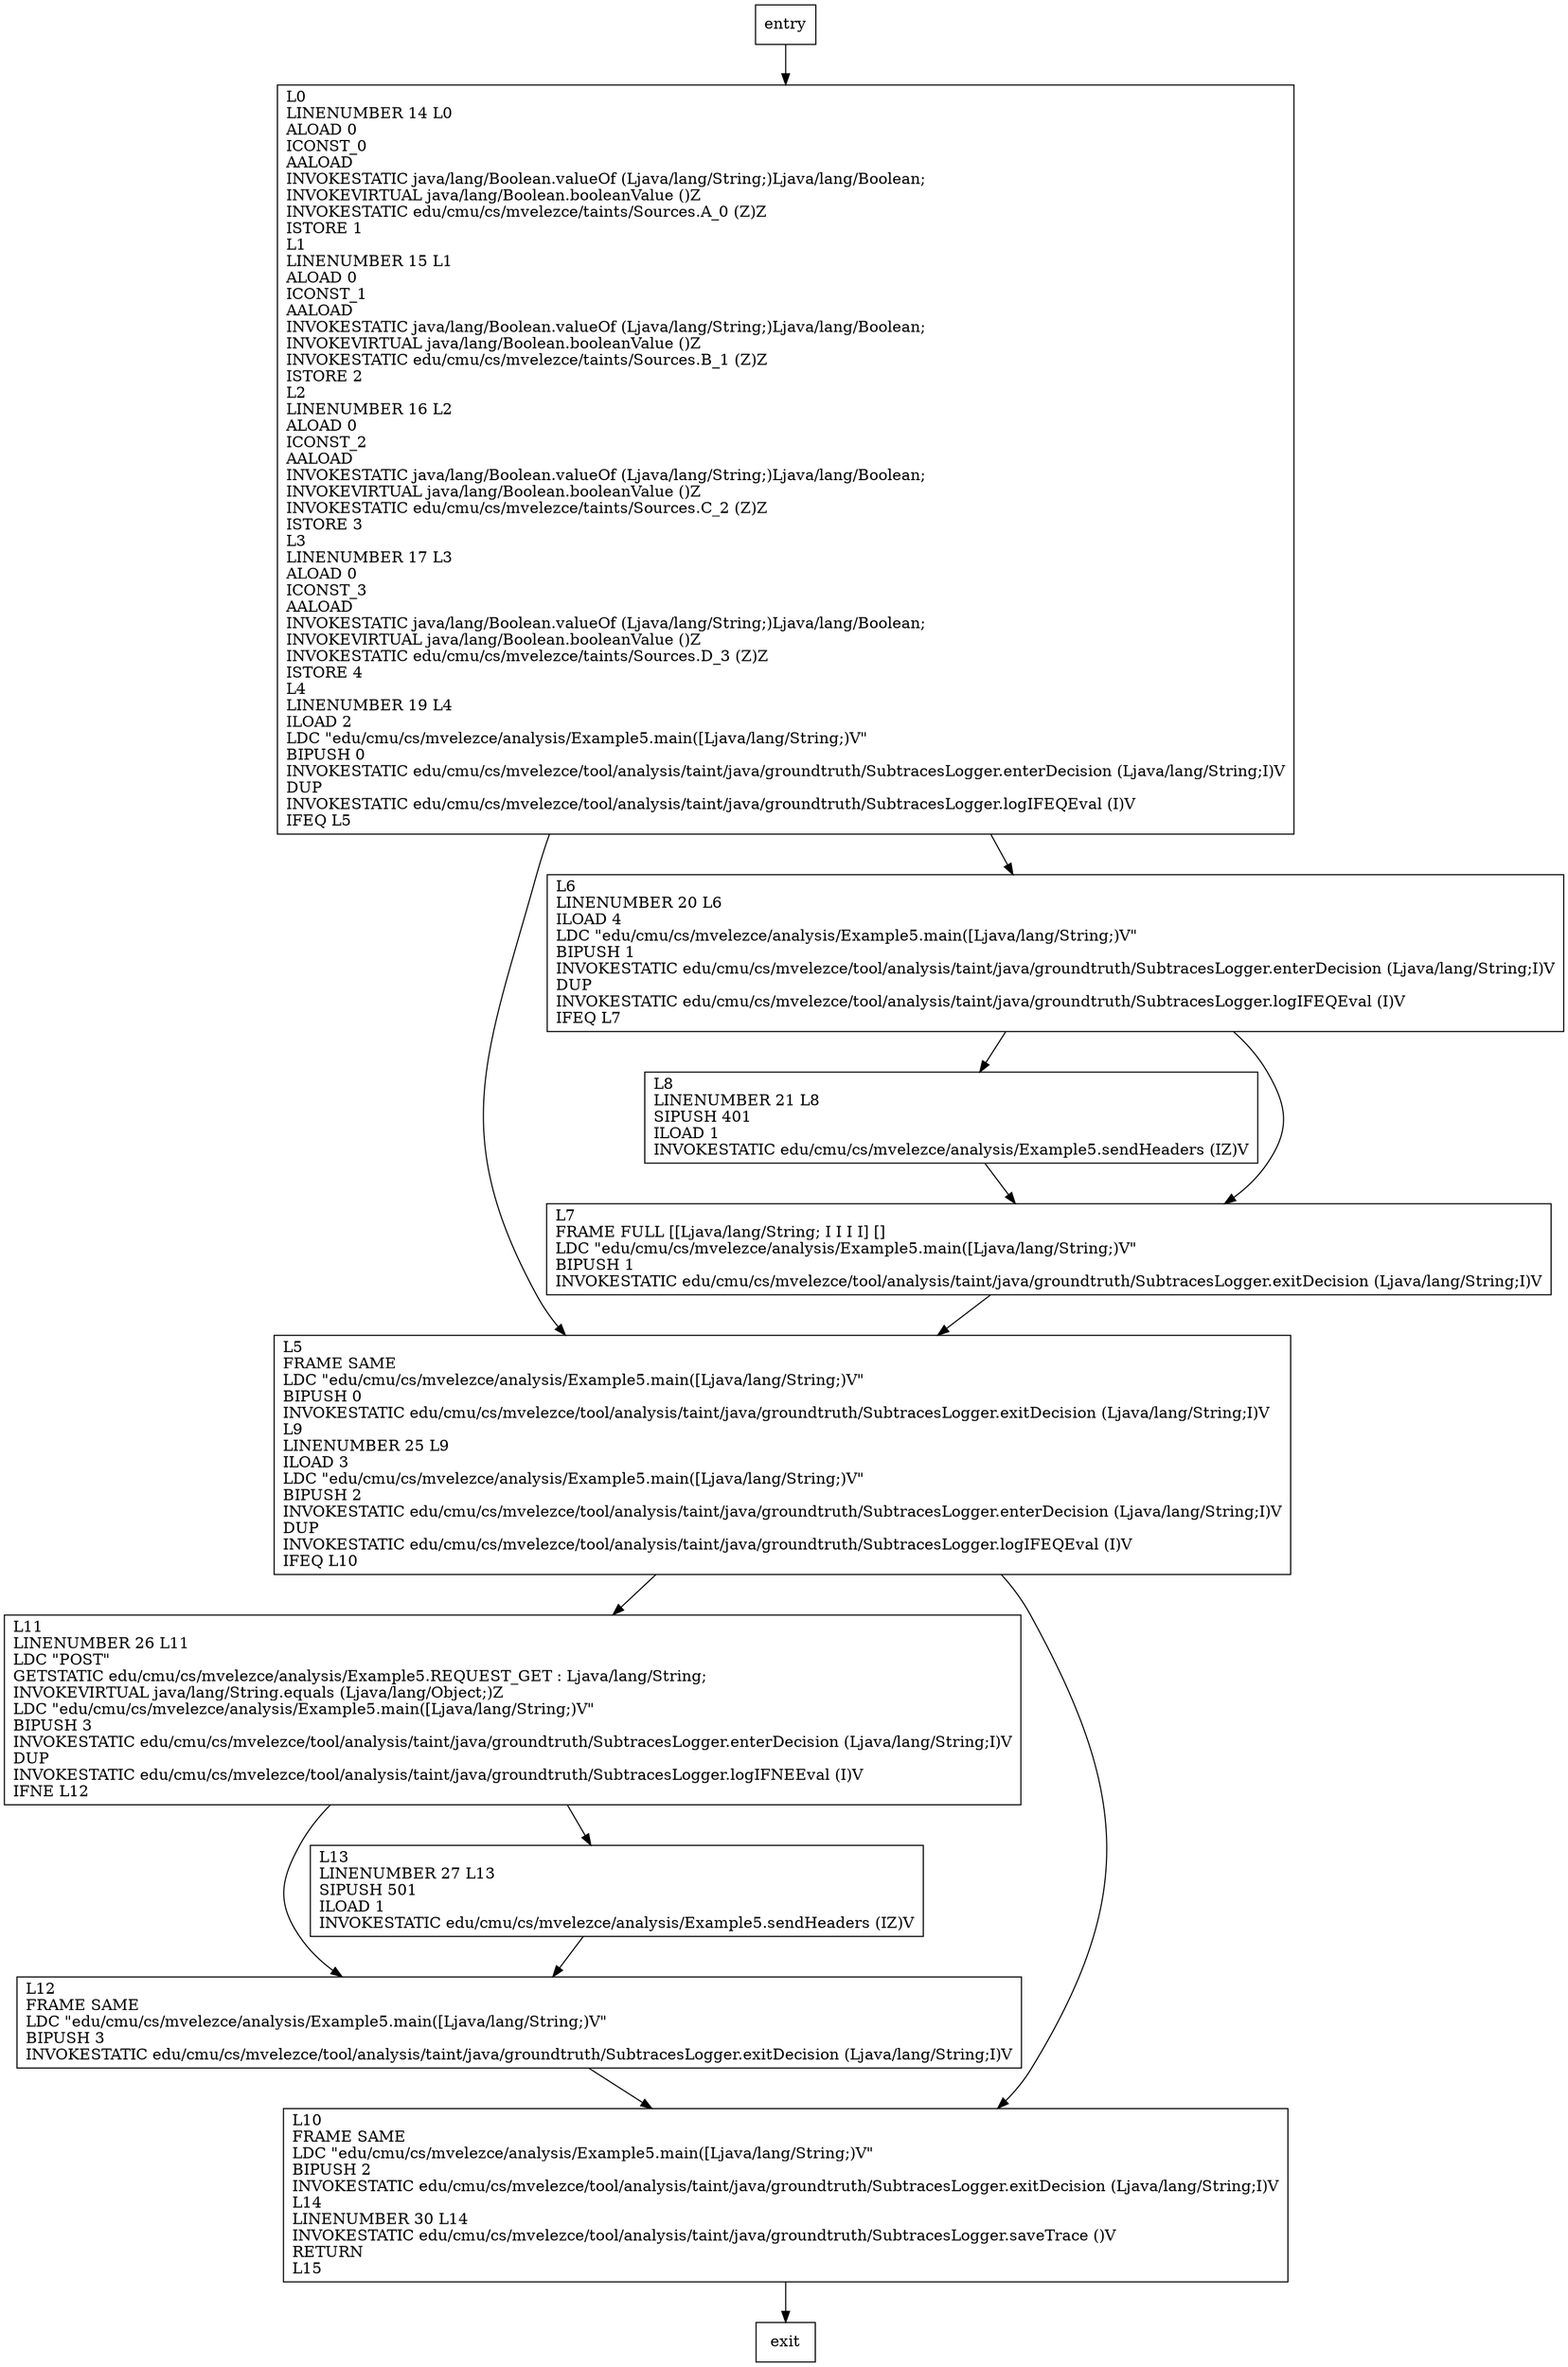 digraph main {
node [shape=record];
2055593048 [label="L12\lFRAME SAME\lLDC \"edu/cmu/cs/mvelezce/analysis/Example5.main([Ljava/lang/String;)V\"\lBIPUSH 3\lINVOKESTATIC edu/cmu/cs/mvelezce/tool/analysis/taint/java/groundtruth/SubtracesLogger.exitDecision (Ljava/lang/String;I)V\l"];
2031149831 [label="L5\lFRAME SAME\lLDC \"edu/cmu/cs/mvelezce/analysis/Example5.main([Ljava/lang/String;)V\"\lBIPUSH 0\lINVOKESTATIC edu/cmu/cs/mvelezce/tool/analysis/taint/java/groundtruth/SubtracesLogger.exitDecision (Ljava/lang/String;I)V\lL9\lLINENUMBER 25 L9\lILOAD 3\lLDC \"edu/cmu/cs/mvelezce/analysis/Example5.main([Ljava/lang/String;)V\"\lBIPUSH 2\lINVOKESTATIC edu/cmu/cs/mvelezce/tool/analysis/taint/java/groundtruth/SubtracesLogger.enterDecision (Ljava/lang/String;I)V\lDUP\lINVOKESTATIC edu/cmu/cs/mvelezce/tool/analysis/taint/java/groundtruth/SubtracesLogger.logIFEQEval (I)V\lIFEQ L10\l"];
1175102030 [label="L8\lLINENUMBER 21 L8\lSIPUSH 401\lILOAD 1\lINVOKESTATIC edu/cmu/cs/mvelezce/analysis/Example5.sendHeaders (IZ)V\l"];
1913391510 [label="L6\lLINENUMBER 20 L6\lILOAD 4\lLDC \"edu/cmu/cs/mvelezce/analysis/Example5.main([Ljava/lang/String;)V\"\lBIPUSH 1\lINVOKESTATIC edu/cmu/cs/mvelezce/tool/analysis/taint/java/groundtruth/SubtracesLogger.enterDecision (Ljava/lang/String;I)V\lDUP\lINVOKESTATIC edu/cmu/cs/mvelezce/tool/analysis/taint/java/groundtruth/SubtracesLogger.logIFEQEval (I)V\lIFEQ L7\l"];
786542615 [label="L13\lLINENUMBER 27 L13\lSIPUSH 501\lILOAD 1\lINVOKESTATIC edu/cmu/cs/mvelezce/analysis/Example5.sendHeaders (IZ)V\l"];
1987490489 [label="L0\lLINENUMBER 14 L0\lALOAD 0\lICONST_0\lAALOAD\lINVOKESTATIC java/lang/Boolean.valueOf (Ljava/lang/String;)Ljava/lang/Boolean;\lINVOKEVIRTUAL java/lang/Boolean.booleanValue ()Z\lINVOKESTATIC edu/cmu/cs/mvelezce/taints/Sources.A_0 (Z)Z\lISTORE 1\lL1\lLINENUMBER 15 L1\lALOAD 0\lICONST_1\lAALOAD\lINVOKESTATIC java/lang/Boolean.valueOf (Ljava/lang/String;)Ljava/lang/Boolean;\lINVOKEVIRTUAL java/lang/Boolean.booleanValue ()Z\lINVOKESTATIC edu/cmu/cs/mvelezce/taints/Sources.B_1 (Z)Z\lISTORE 2\lL2\lLINENUMBER 16 L2\lALOAD 0\lICONST_2\lAALOAD\lINVOKESTATIC java/lang/Boolean.valueOf (Ljava/lang/String;)Ljava/lang/Boolean;\lINVOKEVIRTUAL java/lang/Boolean.booleanValue ()Z\lINVOKESTATIC edu/cmu/cs/mvelezce/taints/Sources.C_2 (Z)Z\lISTORE 3\lL3\lLINENUMBER 17 L3\lALOAD 0\lICONST_3\lAALOAD\lINVOKESTATIC java/lang/Boolean.valueOf (Ljava/lang/String;)Ljava/lang/Boolean;\lINVOKEVIRTUAL java/lang/Boolean.booleanValue ()Z\lINVOKESTATIC edu/cmu/cs/mvelezce/taints/Sources.D_3 (Z)Z\lISTORE 4\lL4\lLINENUMBER 19 L4\lILOAD 2\lLDC \"edu/cmu/cs/mvelezce/analysis/Example5.main([Ljava/lang/String;)V\"\lBIPUSH 0\lINVOKESTATIC edu/cmu/cs/mvelezce/tool/analysis/taint/java/groundtruth/SubtracesLogger.enterDecision (Ljava/lang/String;I)V\lDUP\lINVOKESTATIC edu/cmu/cs/mvelezce/tool/analysis/taint/java/groundtruth/SubtracesLogger.logIFEQEval (I)V\lIFEQ L5\l"];
402180822 [label="L11\lLINENUMBER 26 L11\lLDC \"POST\"\lGETSTATIC edu/cmu/cs/mvelezce/analysis/Example5.REQUEST_GET : Ljava/lang/String;\lINVOKEVIRTUAL java/lang/String.equals (Ljava/lang/Object;)Z\lLDC \"edu/cmu/cs/mvelezce/analysis/Example5.main([Ljava/lang/String;)V\"\lBIPUSH 3\lINVOKESTATIC edu/cmu/cs/mvelezce/tool/analysis/taint/java/groundtruth/SubtracesLogger.enterDecision (Ljava/lang/String;I)V\lDUP\lINVOKESTATIC edu/cmu/cs/mvelezce/tool/analysis/taint/java/groundtruth/SubtracesLogger.logIFNEEval (I)V\lIFNE L12\l"];
95040332 [label="L7\lFRAME FULL [[Ljava/lang/String; I I I I] []\lLDC \"edu/cmu/cs/mvelezce/analysis/Example5.main([Ljava/lang/String;)V\"\lBIPUSH 1\lINVOKESTATIC edu/cmu/cs/mvelezce/tool/analysis/taint/java/groundtruth/SubtracesLogger.exitDecision (Ljava/lang/String;I)V\l"];
1770920949 [label="L10\lFRAME SAME\lLDC \"edu/cmu/cs/mvelezce/analysis/Example5.main([Ljava/lang/String;)V\"\lBIPUSH 2\lINVOKESTATIC edu/cmu/cs/mvelezce/tool/analysis/taint/java/groundtruth/SubtracesLogger.exitDecision (Ljava/lang/String;I)V\lL14\lLINENUMBER 30 L14\lINVOKESTATIC edu/cmu/cs/mvelezce/tool/analysis/taint/java/groundtruth/SubtracesLogger.saveTrace ()V\lRETURN\lL15\l"];
entry;
exit;
entry -> 1987490489;
2055593048 -> 1770920949;
2031149831 -> 402180822;
2031149831 -> 1770920949;
1175102030 -> 95040332;
1913391510 -> 1175102030;
1913391510 -> 95040332;
786542615 -> 2055593048;
1987490489 -> 2031149831;
1987490489 -> 1913391510;
402180822 -> 2055593048;
402180822 -> 786542615;
95040332 -> 2031149831;
1770920949 -> exit;
}
